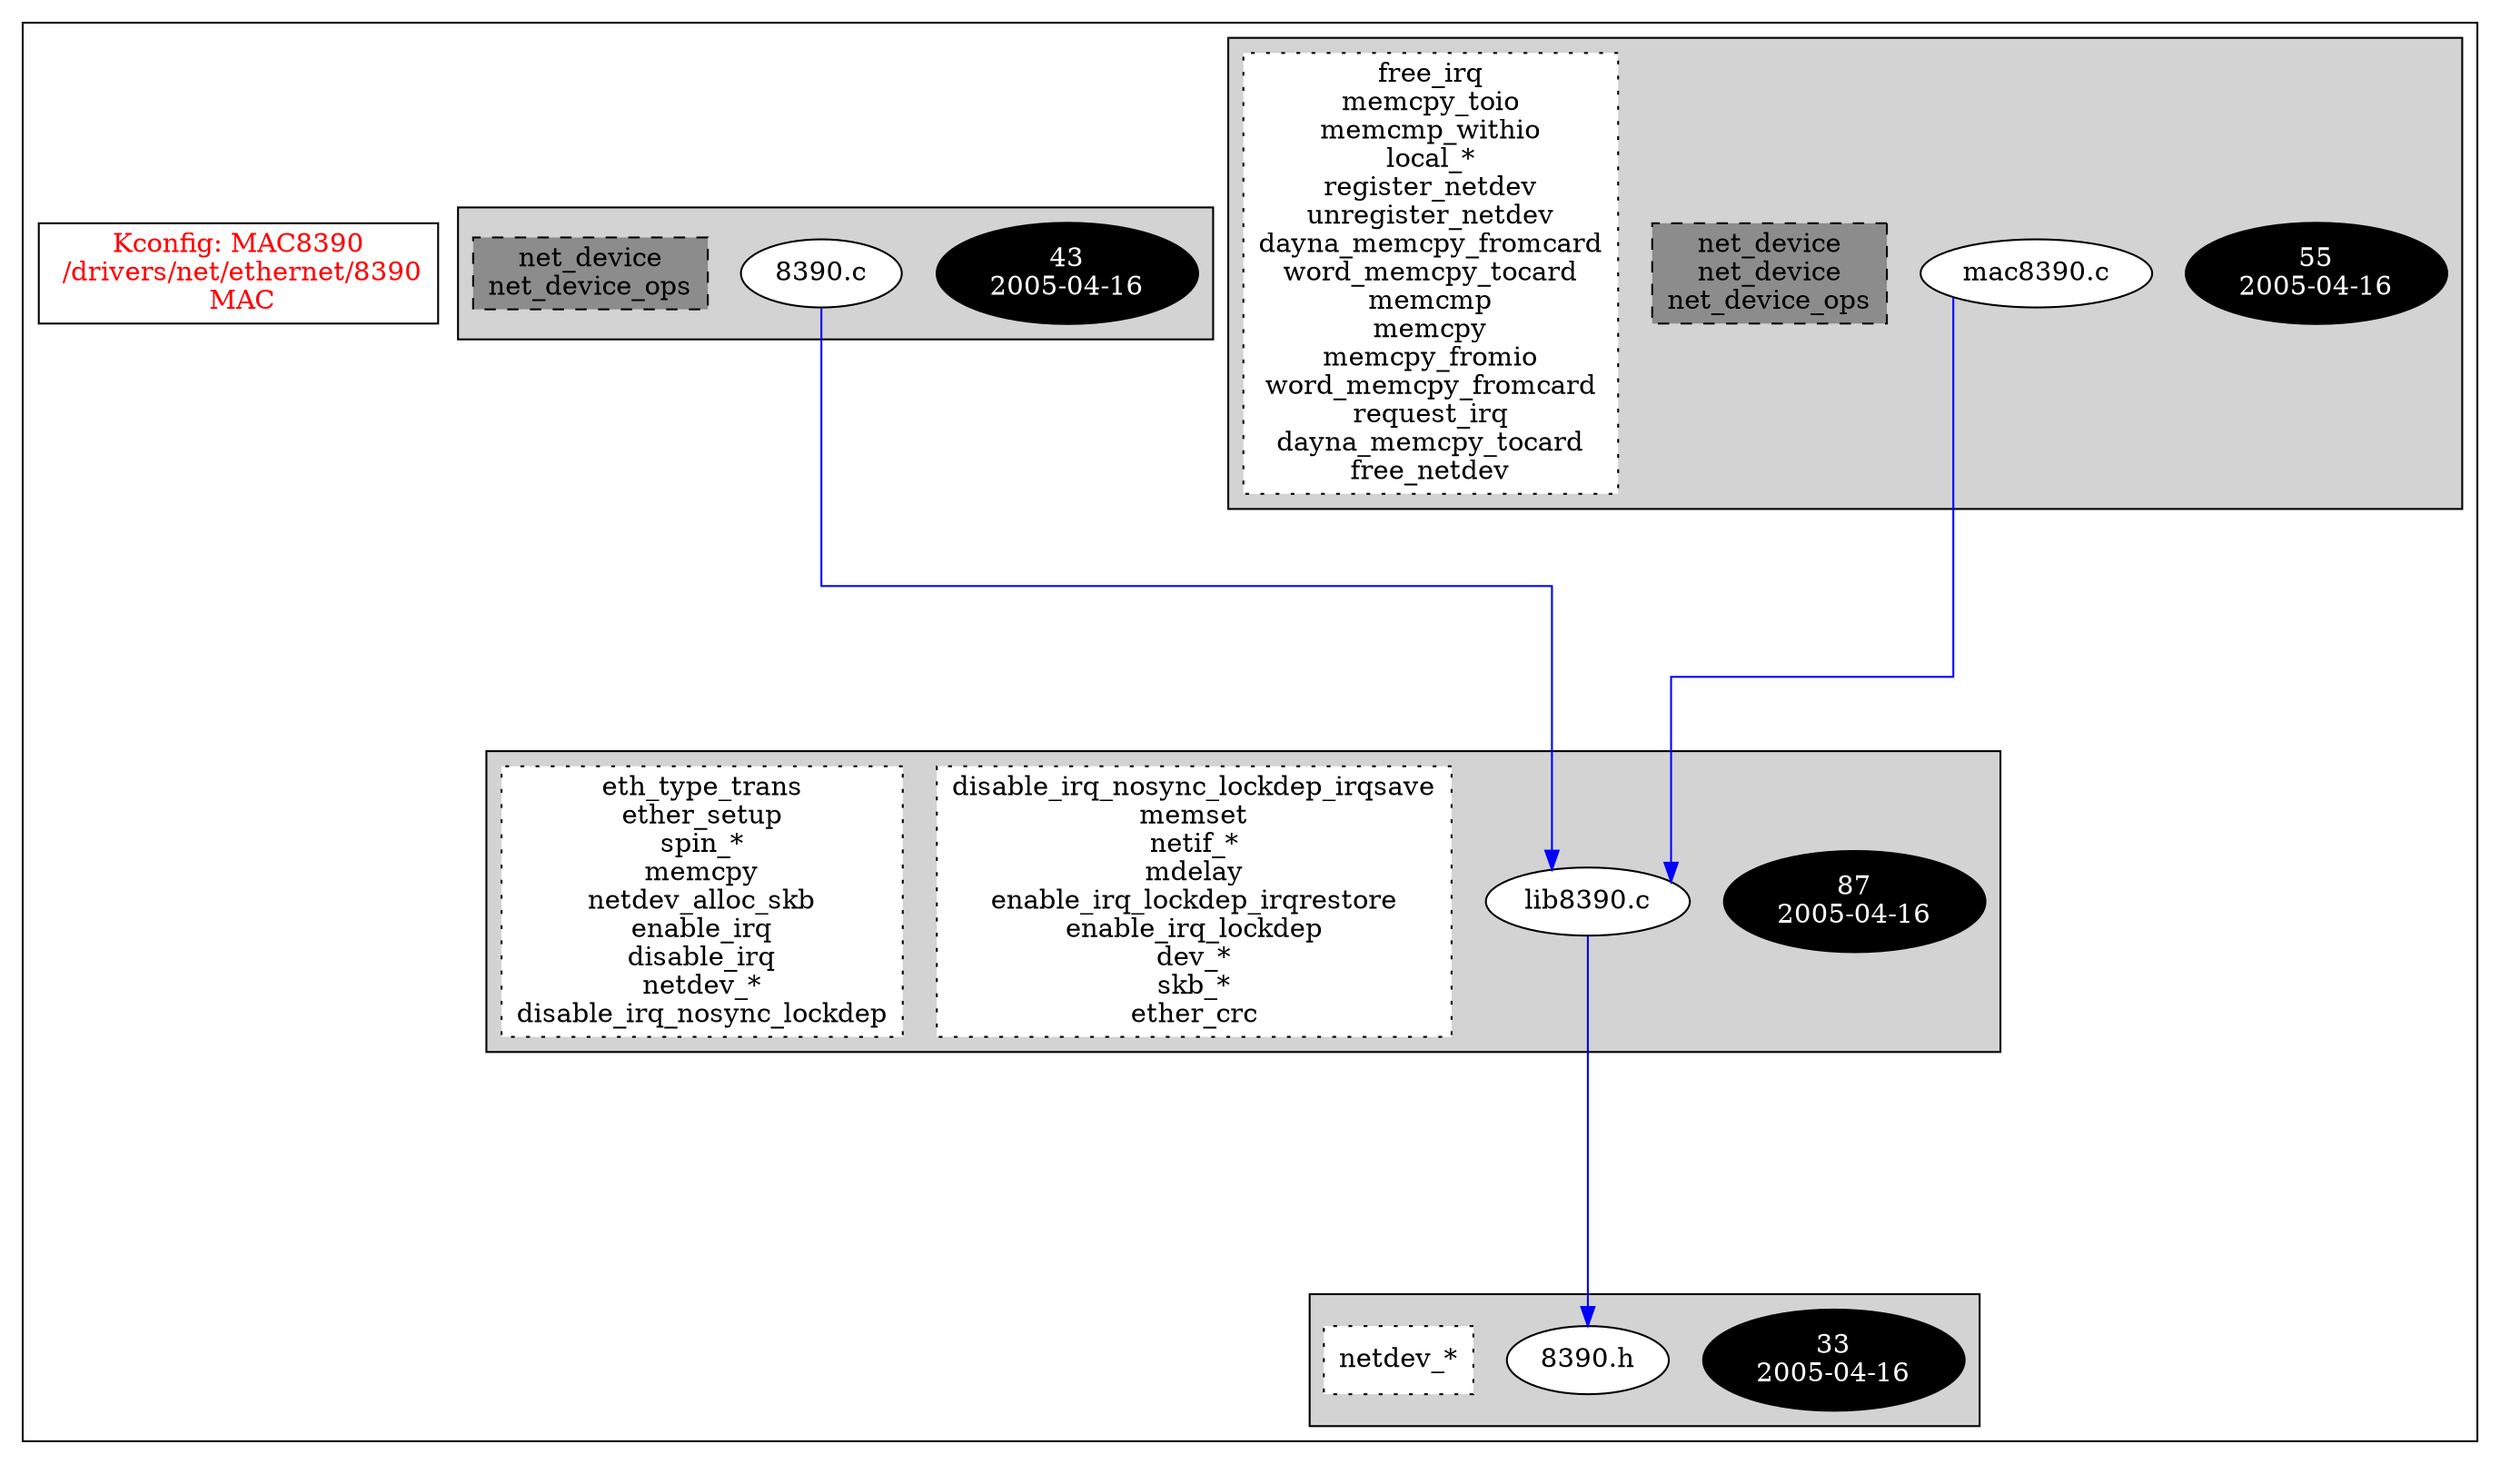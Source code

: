 digraph Driver {
	ranksep=2;
	splines=ortho;
	//Symbol: MAC8390
	subgraph "cluster_MAC8390"{
		subgraph "cluster_mac8390.c" {
			style=filled
			"commit_mac8390.c" [style=filled, fillcolor=black, fontcolor=white, label="55\n2005-04-16"];
			"mac8390.c" [style=filled, fillcolor=white, fontcolor=black, label="mac8390.c\n"];
			"structs-mac8390.c" [style="filled,dashed" shape=box, fillcolor=grey55, fontcolor=black, label="net_device\nnet_device\nnet_device_ops\n"];
			"funccall0-mac8390.c" [style="filled,dotted" shape=box, fillcolor=white, fontcolor=black, label="free_irq\nmemcpy_toio\nmemcmp_withio\nlocal_*\nregister_netdev\nunregister_netdev\ndayna_memcpy_fromcard\nword_memcpy_tocard\nmemcmp\nmemcpy\nmemcpy_fromio\nword_memcpy_fromcard\nrequest_irq\ndayna_memcpy_tocard\nfree_netdev\n"];
		}
		subgraph "cluster_lib8390.c" {
			style=filled
			"commit_lib8390.c" [style=filled, fillcolor=black, fontcolor=white, label="87\n2005-04-16"];
			"lib8390.c" [style=filled, fillcolor=white, fontcolor=black, label="lib8390.c\n"];
			"funccall2-lib8390.c" [style="filled,dotted" shape=box, fillcolor=white, fontcolor=black, label="disable_irq_nosync_lockdep_irqsave\nmemset\nnetif_*\nmdelay\nenable_irq_lockdep_irqrestore\nenable_irq_lockdep\ndev_*\nskb_*\nether_crc\n"];
			"funccall1-lib8390.c" [style="filled,dotted" shape=box, fillcolor=white, fontcolor=black, label="eth_type_trans\nether_setup\nspin_*\nmemcpy\nnetdev_alloc_skb\nenable_irq\ndisable_irq\nnetdev_*\ndisable_irq_nosync_lockdep\n"];
		}
		subgraph "cluster_8390.h" {
			style=filled
			"commit_8390.h" [style=filled, fillcolor=black, fontcolor=white, label="33\n2005-04-16"];
			"8390.h" [style=filled, fillcolor=white, fontcolor=black, label="8390.h\n"];
			"funccall0-8390.h" [style="filled,dotted" shape=box, fillcolor=white, fontcolor=black, label="netdev_*\n"];
		}
		subgraph "cluster_8390.c" {
			style=filled
			"commit_8390.c" [style=filled, fillcolor=black, fontcolor=white, label="43\n2005-04-16"];
			"8390.c" [style=filled, fillcolor=white, fontcolor=black, label="8390.c\n"];
			"structs-8390.c" [style="filled,dashed" shape=box, fillcolor=grey55, fontcolor=black, label="net_device\nnet_device_ops\n"];
		}
		"K:MAC8390" [label="Kconfig: MAC8390\n /drivers/net/ethernet/8390\n  MAC ", shape=box, fontcolor=red];
	}
"mac8390.c" -> "lib8390.c"[color=blue];
"lib8390.c" -> "8390.h"[color=blue];
"8390.c" -> "lib8390.c"[color=blue];
}
